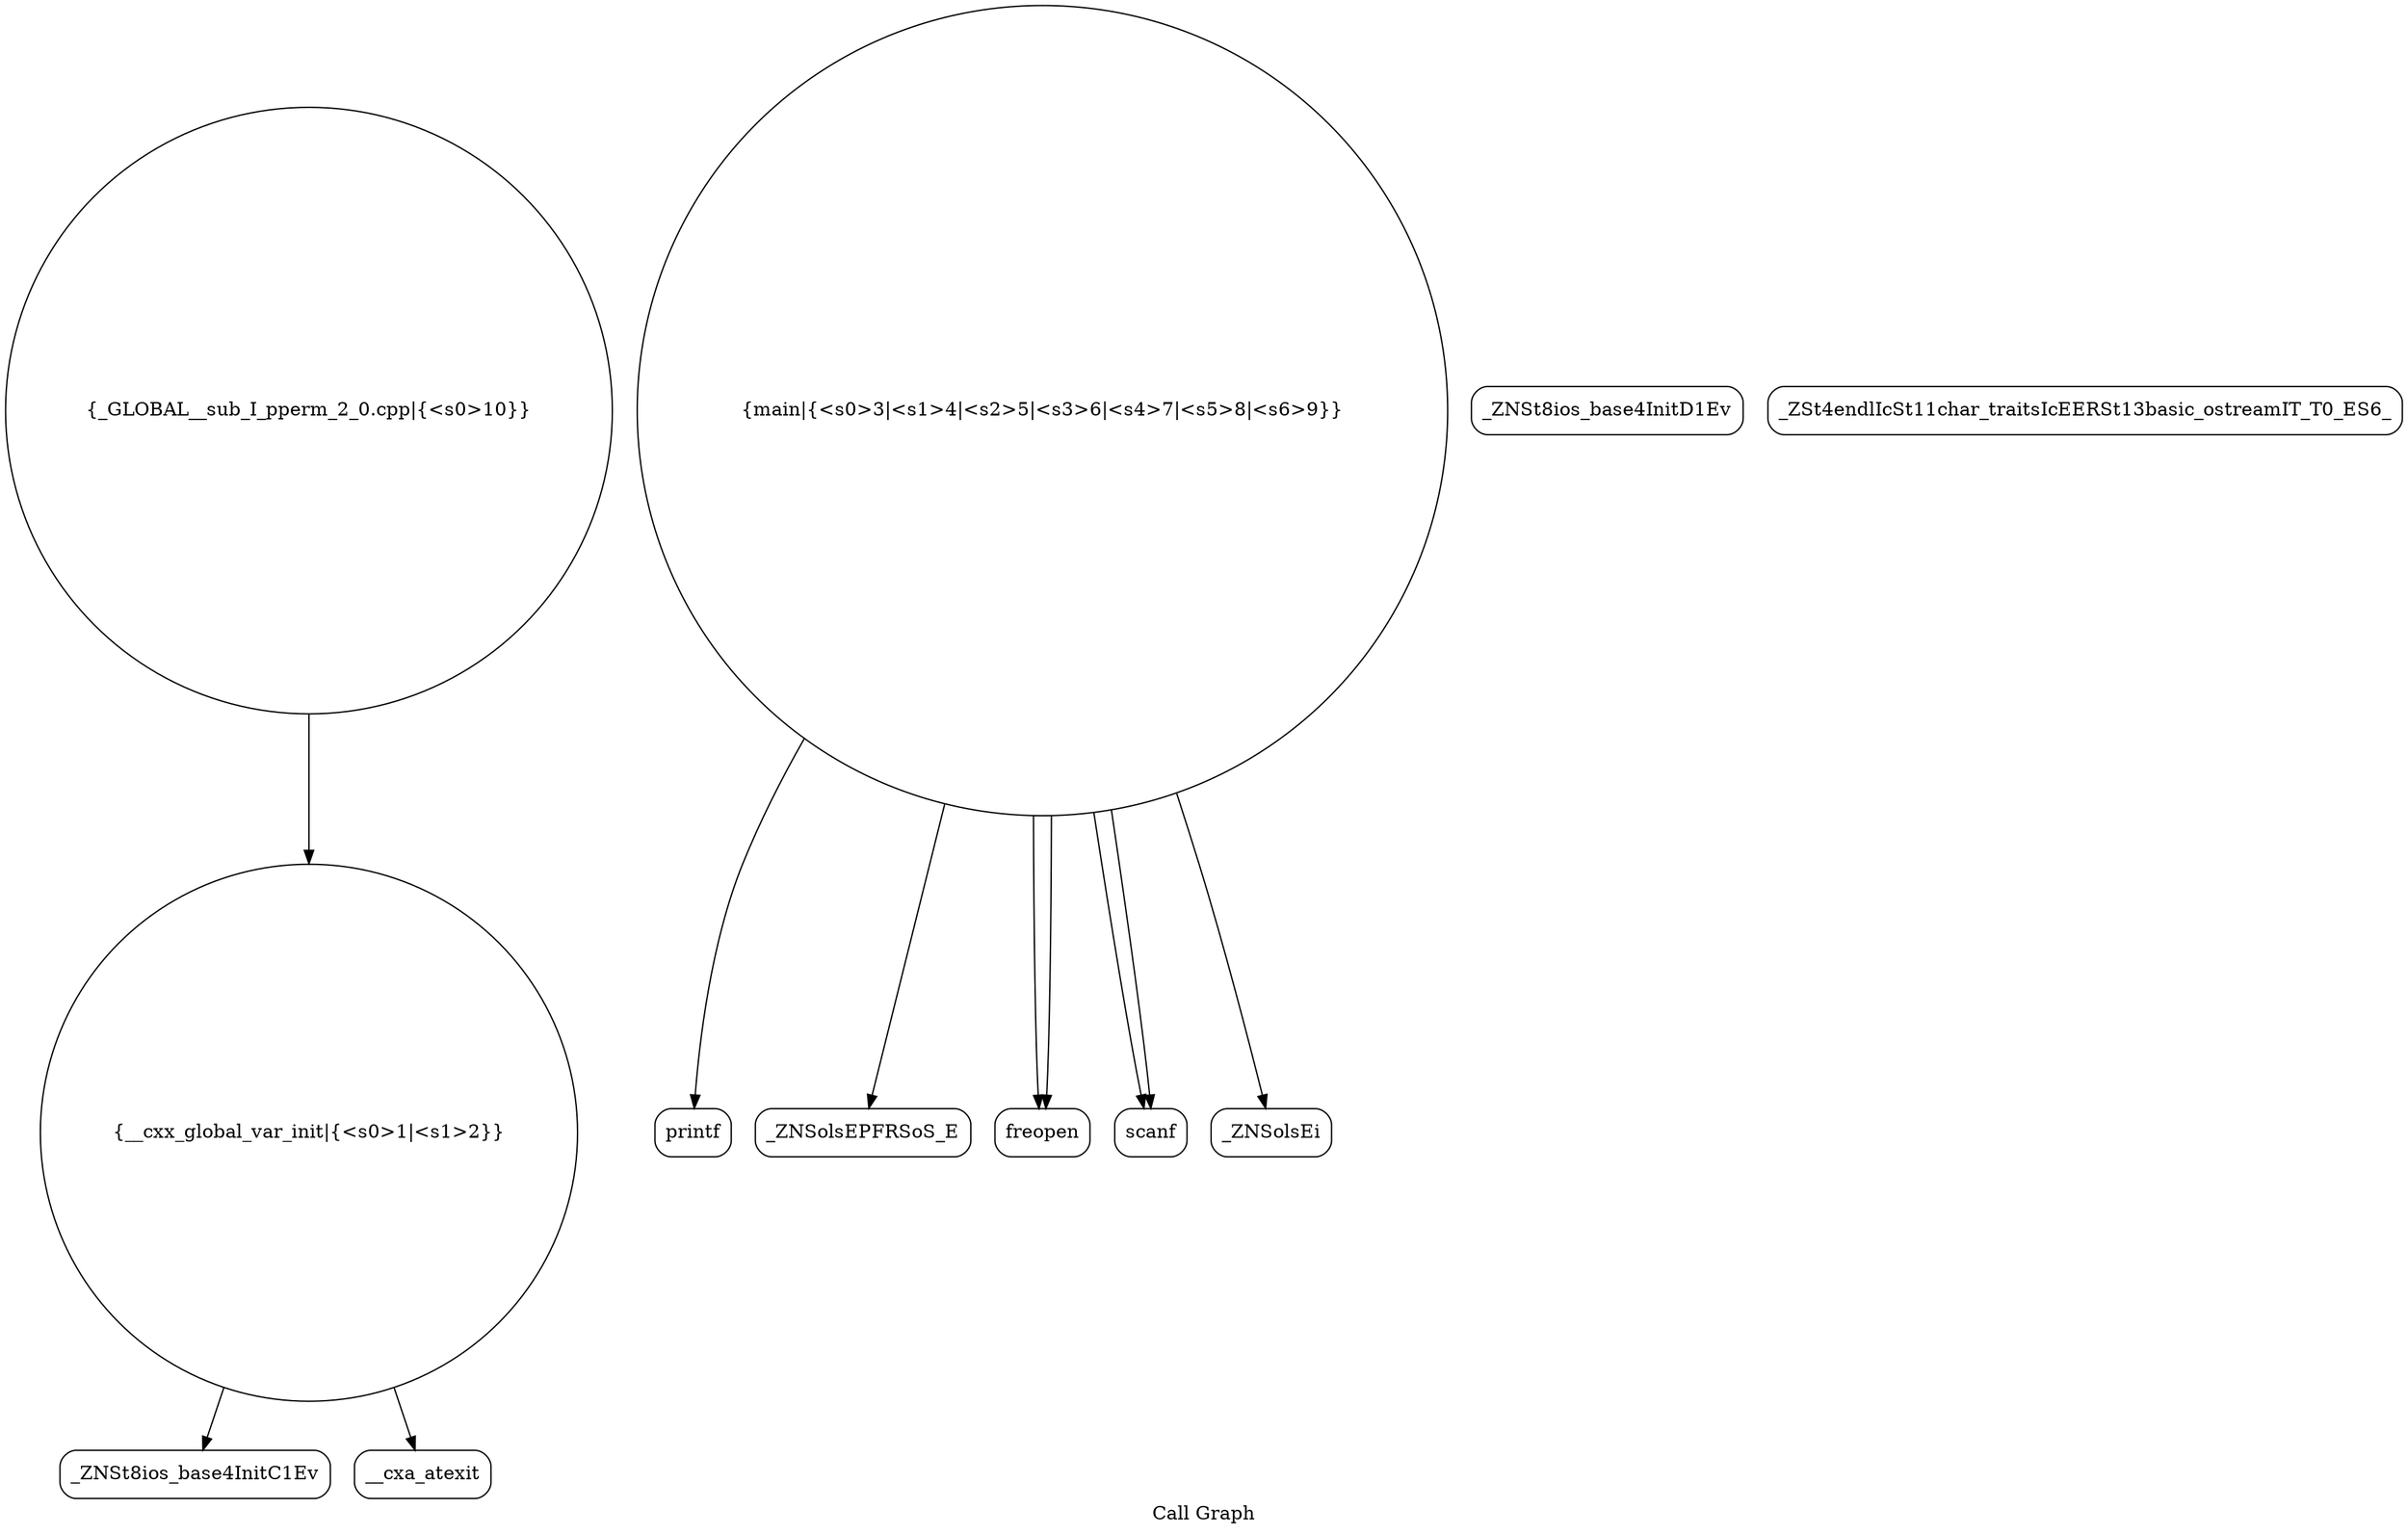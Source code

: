 digraph "Call Graph" {
	label="Call Graph";

	Node0x559fad2e44d0 [shape=record,shape=circle,label="{__cxx_global_var_init|{<s0>1|<s1>2}}"];
	Node0x559fad2e44d0:s0 -> Node0x559fad2e4960[color=black];
	Node0x559fad2e44d0:s1 -> Node0x559fad2e4a60[color=black];
	Node0x559fad2e4c60 [shape=record,shape=Mrecord,label="{printf}"];
	Node0x559fad2e49e0 [shape=record,shape=Mrecord,label="{_ZNSt8ios_base4InitD1Ev}"];
	Node0x559fad2e4d60 [shape=record,shape=Mrecord,label="{_ZNSolsEPFRSoS_E}"];
	Node0x559fad2e4ae0 [shape=record,shape=circle,label="{main|{<s0>3|<s1>4|<s2>5|<s3>6|<s4>7|<s5>8|<s6>9}}"];
	Node0x559fad2e4ae0:s0 -> Node0x559fad2e4b60[color=black];
	Node0x559fad2e4ae0:s1 -> Node0x559fad2e4b60[color=black];
	Node0x559fad2e4ae0:s2 -> Node0x559fad2e4be0[color=black];
	Node0x559fad2e4ae0:s3 -> Node0x559fad2e4c60[color=black];
	Node0x559fad2e4ae0:s4 -> Node0x559fad2e4be0[color=black];
	Node0x559fad2e4ae0:s5 -> Node0x559fad2e4ce0[color=black];
	Node0x559fad2e4ae0:s6 -> Node0x559fad2e4d60[color=black];
	Node0x559fad2e4e60 [shape=record,shape=circle,label="{_GLOBAL__sub_I_pperm_2_0.cpp|{<s0>10}}"];
	Node0x559fad2e4e60:s0 -> Node0x559fad2e44d0[color=black];
	Node0x559fad2e4be0 [shape=record,shape=Mrecord,label="{scanf}"];
	Node0x559fad2e4960 [shape=record,shape=Mrecord,label="{_ZNSt8ios_base4InitC1Ev}"];
	Node0x559fad2e4ce0 [shape=record,shape=Mrecord,label="{_ZNSolsEi}"];
	Node0x559fad2e4a60 [shape=record,shape=Mrecord,label="{__cxa_atexit}"];
	Node0x559fad2e4de0 [shape=record,shape=Mrecord,label="{_ZSt4endlIcSt11char_traitsIcEERSt13basic_ostreamIT_T0_ES6_}"];
	Node0x559fad2e4b60 [shape=record,shape=Mrecord,label="{freopen}"];
}
